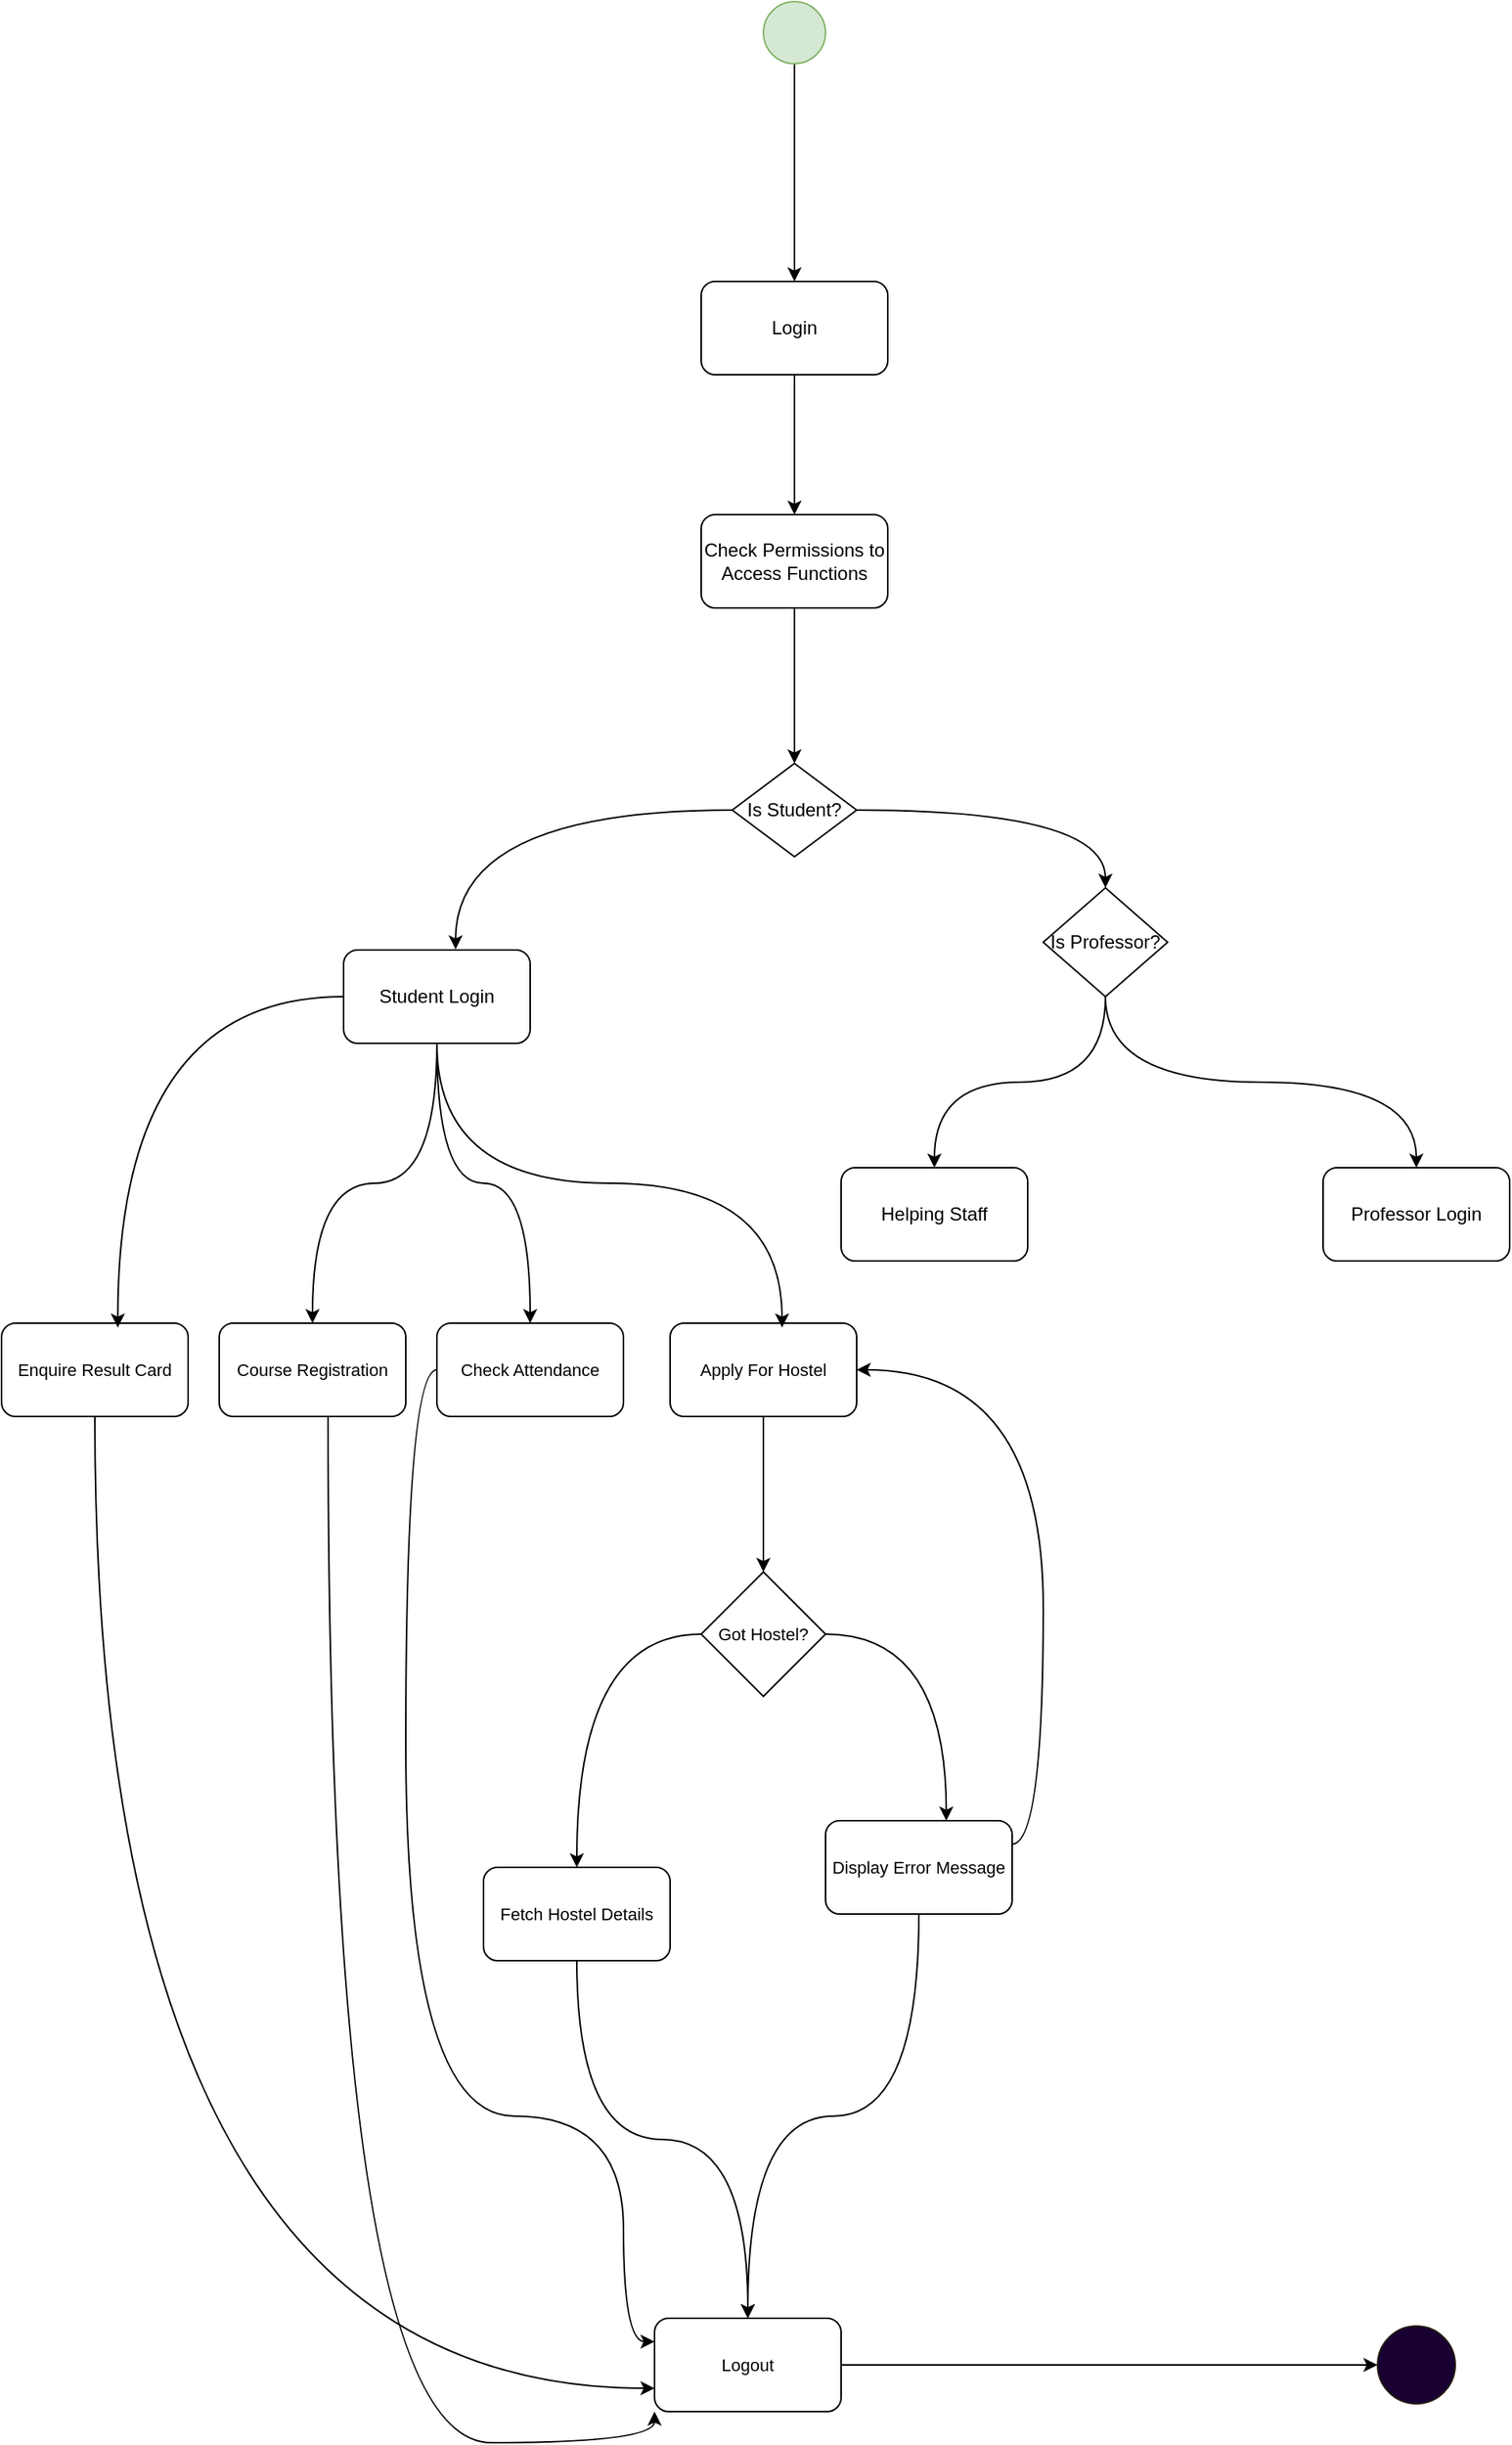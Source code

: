 <mxfile version="24.2.1" type="github">
  <diagram name="Page-1" id="S35oyvxYCTcrf-Jl6dqN">
    <mxGraphModel dx="3987" dy="1391" grid="1" gridSize="10" guides="1" tooltips="1" connect="1" arrows="1" fold="1" page="1" pageScale="1" pageWidth="1654" pageHeight="2336" math="0" shadow="0">
      <root>
        <mxCell id="0" />
        <mxCell id="1" parent="0" />
        <mxCell id="_viFDSnOTdIF5Sb5eLRP-4" style="edgeStyle=orthogonalEdgeStyle;rounded=0;orthogonalLoop=1;jettySize=auto;html=1;exitX=0.5;exitY=1;exitDx=0;exitDy=0;exitPerimeter=0;entryX=0.5;entryY=0;entryDx=0;entryDy=0;" edge="1" parent="1" source="_viFDSnOTdIF5Sb5eLRP-1" target="_viFDSnOTdIF5Sb5eLRP-5">
          <mxGeometry relative="1" as="geometry">
            <mxPoint x="460" y="240" as="targetPoint" />
          </mxGeometry>
        </mxCell>
        <mxCell id="_viFDSnOTdIF5Sb5eLRP-1" value="" style="verticalLabelPosition=bottom;verticalAlign=top;html=1;shape=mxgraph.flowchart.on-page_reference;fillColor=#d5e8d4;strokeColor=#82b366;" vertex="1" parent="1">
          <mxGeometry x="440" y="70" width="40" height="40" as="geometry" />
        </mxCell>
        <mxCell id="_viFDSnOTdIF5Sb5eLRP-33" style="edgeStyle=orthogonalEdgeStyle;curved=1;rounded=0;orthogonalLoop=1;jettySize=auto;html=1;exitX=0.5;exitY=1;exitDx=0;exitDy=0;strokeColor=default;align=center;verticalAlign=middle;fontFamily=Helvetica;fontSize=11;fontColor=default;labelBackgroundColor=default;endArrow=classic;" edge="1" parent="1" source="_viFDSnOTdIF5Sb5eLRP-5" target="_viFDSnOTdIF5Sb5eLRP-7">
          <mxGeometry relative="1" as="geometry" />
        </mxCell>
        <mxCell id="_viFDSnOTdIF5Sb5eLRP-5" value="Login" style="rounded=1;whiteSpace=wrap;html=1;" vertex="1" parent="1">
          <mxGeometry x="400" y="250" width="120" height="60" as="geometry" />
        </mxCell>
        <mxCell id="_viFDSnOTdIF5Sb5eLRP-14" style="edgeStyle=orthogonalEdgeStyle;rounded=0;orthogonalLoop=1;jettySize=auto;html=1;entryX=0.5;entryY=0;entryDx=0;entryDy=0;" edge="1" parent="1" source="_viFDSnOTdIF5Sb5eLRP-7" target="_viFDSnOTdIF5Sb5eLRP-9">
          <mxGeometry relative="1" as="geometry" />
        </mxCell>
        <mxCell id="_viFDSnOTdIF5Sb5eLRP-7" value="Check Permissions to Access Functions" style="rounded=1;whiteSpace=wrap;html=1;" vertex="1" parent="1">
          <mxGeometry x="400" y="400" width="120" height="60" as="geometry" />
        </mxCell>
        <mxCell id="_viFDSnOTdIF5Sb5eLRP-16" style="edgeStyle=orthogonalEdgeStyle;curved=1;rounded=0;orthogonalLoop=1;jettySize=auto;html=1;exitX=1;exitY=0.5;exitDx=0;exitDy=0;strokeColor=default;align=center;verticalAlign=middle;fontFamily=Helvetica;fontSize=11;fontColor=default;labelBackgroundColor=default;endArrow=classic;" edge="1" parent="1" source="_viFDSnOTdIF5Sb5eLRP-9" target="_viFDSnOTdIF5Sb5eLRP-13">
          <mxGeometry relative="1" as="geometry" />
        </mxCell>
        <mxCell id="_viFDSnOTdIF5Sb5eLRP-9" value="Is Student?" style="rhombus;whiteSpace=wrap;html=1;" vertex="1" parent="1">
          <mxGeometry x="420" y="560" width="80" height="60" as="geometry" />
        </mxCell>
        <mxCell id="_viFDSnOTdIF5Sb5eLRP-30" style="edgeStyle=orthogonalEdgeStyle;curved=1;rounded=0;orthogonalLoop=1;jettySize=auto;html=1;exitX=0.5;exitY=1;exitDx=0;exitDy=0;entryX=0.5;entryY=0;entryDx=0;entryDy=0;strokeColor=default;align=center;verticalAlign=middle;fontFamily=Helvetica;fontSize=11;fontColor=default;labelBackgroundColor=default;endArrow=classic;" edge="1" parent="1" source="_viFDSnOTdIF5Sb5eLRP-10" target="_viFDSnOTdIF5Sb5eLRP-21">
          <mxGeometry relative="1" as="geometry" />
        </mxCell>
        <mxCell id="_viFDSnOTdIF5Sb5eLRP-31" style="edgeStyle=orthogonalEdgeStyle;curved=1;rounded=0;orthogonalLoop=1;jettySize=auto;html=1;exitX=0.5;exitY=1;exitDx=0;exitDy=0;entryX=0.5;entryY=0;entryDx=0;entryDy=0;strokeColor=default;align=center;verticalAlign=middle;fontFamily=Helvetica;fontSize=11;fontColor=default;labelBackgroundColor=default;endArrow=classic;" edge="1" parent="1" source="_viFDSnOTdIF5Sb5eLRP-10" target="_viFDSnOTdIF5Sb5eLRP-20">
          <mxGeometry relative="1" as="geometry" />
        </mxCell>
        <mxCell id="_viFDSnOTdIF5Sb5eLRP-10" value="Student Login" style="rounded=1;whiteSpace=wrap;html=1;" vertex="1" parent="1">
          <mxGeometry x="170" y="680" width="120" height="60" as="geometry" />
        </mxCell>
        <mxCell id="_viFDSnOTdIF5Sb5eLRP-11" value="Professor Login" style="rounded=1;whiteSpace=wrap;html=1;" vertex="1" parent="1">
          <mxGeometry x="800" y="820" width="120" height="60" as="geometry" />
        </mxCell>
        <mxCell id="_viFDSnOTdIF5Sb5eLRP-12" value="Helping Staff" style="rounded=1;whiteSpace=wrap;html=1;" vertex="1" parent="1">
          <mxGeometry x="490" y="820" width="120" height="60" as="geometry" />
        </mxCell>
        <mxCell id="_viFDSnOTdIF5Sb5eLRP-17" style="edgeStyle=orthogonalEdgeStyle;curved=1;rounded=0;orthogonalLoop=1;jettySize=auto;html=1;exitX=0.5;exitY=1;exitDx=0;exitDy=0;strokeColor=default;align=center;verticalAlign=middle;fontFamily=Helvetica;fontSize=11;fontColor=default;labelBackgroundColor=default;endArrow=classic;" edge="1" parent="1" source="_viFDSnOTdIF5Sb5eLRP-13" target="_viFDSnOTdIF5Sb5eLRP-12">
          <mxGeometry relative="1" as="geometry" />
        </mxCell>
        <mxCell id="_viFDSnOTdIF5Sb5eLRP-18" style="edgeStyle=orthogonalEdgeStyle;curved=1;rounded=0;orthogonalLoop=1;jettySize=auto;html=1;exitX=0.5;exitY=1;exitDx=0;exitDy=0;entryX=0.5;entryY=0;entryDx=0;entryDy=0;strokeColor=default;align=center;verticalAlign=middle;fontFamily=Helvetica;fontSize=11;fontColor=default;labelBackgroundColor=default;endArrow=classic;" edge="1" parent="1" source="_viFDSnOTdIF5Sb5eLRP-13" target="_viFDSnOTdIF5Sb5eLRP-11">
          <mxGeometry relative="1" as="geometry" />
        </mxCell>
        <mxCell id="_viFDSnOTdIF5Sb5eLRP-13" value="Is Professor?" style="rhombus;whiteSpace=wrap;html=1;" vertex="1" parent="1">
          <mxGeometry x="620" y="640" width="80" height="70" as="geometry" />
        </mxCell>
        <mxCell id="_viFDSnOTdIF5Sb5eLRP-15" style="edgeStyle=orthogonalEdgeStyle;rounded=0;orthogonalLoop=1;jettySize=auto;html=1;entryX=0.6;entryY=-0.007;entryDx=0;entryDy=0;entryPerimeter=0;curved=1;" edge="1" parent="1" source="_viFDSnOTdIF5Sb5eLRP-9" target="_viFDSnOTdIF5Sb5eLRP-10">
          <mxGeometry relative="1" as="geometry" />
        </mxCell>
        <mxCell id="_viFDSnOTdIF5Sb5eLRP-39" style="edgeStyle=orthogonalEdgeStyle;curved=1;rounded=0;orthogonalLoop=1;jettySize=auto;html=1;exitX=0.5;exitY=1;exitDx=0;exitDy=0;entryX=0;entryY=0.75;entryDx=0;entryDy=0;strokeColor=default;align=center;verticalAlign=middle;fontFamily=Helvetica;fontSize=11;fontColor=default;labelBackgroundColor=default;endArrow=classic;" edge="1" parent="1" source="_viFDSnOTdIF5Sb5eLRP-19" target="_viFDSnOTdIF5Sb5eLRP-34">
          <mxGeometry relative="1" as="geometry" />
        </mxCell>
        <mxCell id="_viFDSnOTdIF5Sb5eLRP-19" value="Enquire Result Card" style="rounded=1;whiteSpace=wrap;html=1;fontFamily=Helvetica;fontSize=11;fontColor=default;labelBackgroundColor=default;" vertex="1" parent="1">
          <mxGeometry x="-50" y="920" width="120" height="60" as="geometry" />
        </mxCell>
        <mxCell id="_viFDSnOTdIF5Sb5eLRP-41" style="edgeStyle=orthogonalEdgeStyle;curved=1;rounded=0;orthogonalLoop=1;jettySize=auto;html=1;entryX=0;entryY=0.25;entryDx=0;entryDy=0;strokeColor=default;align=center;verticalAlign=middle;fontFamily=Helvetica;fontSize=11;fontColor=default;labelBackgroundColor=default;endArrow=classic;" edge="1" parent="1" source="_viFDSnOTdIF5Sb5eLRP-20" target="_viFDSnOTdIF5Sb5eLRP-34">
          <mxGeometry relative="1" as="geometry">
            <Array as="points">
              <mxPoint x="210" y="950" />
              <mxPoint x="210" y="1430" />
              <mxPoint x="350" y="1430" />
              <mxPoint x="350" y="1575" />
            </Array>
          </mxGeometry>
        </mxCell>
        <mxCell id="_viFDSnOTdIF5Sb5eLRP-20" value="Check Attendance" style="rounded=1;whiteSpace=wrap;html=1;fontFamily=Helvetica;fontSize=11;fontColor=default;labelBackgroundColor=default;" vertex="1" parent="1">
          <mxGeometry x="230" y="920" width="120" height="60" as="geometry" />
        </mxCell>
        <mxCell id="_viFDSnOTdIF5Sb5eLRP-40" style="edgeStyle=orthogonalEdgeStyle;curved=1;rounded=0;orthogonalLoop=1;jettySize=auto;html=1;entryX=0;entryY=1;entryDx=0;entryDy=0;strokeColor=default;align=center;verticalAlign=middle;fontFamily=Helvetica;fontSize=11;fontColor=default;labelBackgroundColor=default;endArrow=classic;" edge="1" parent="1" source="_viFDSnOTdIF5Sb5eLRP-21" target="_viFDSnOTdIF5Sb5eLRP-34">
          <mxGeometry relative="1" as="geometry">
            <Array as="points">
              <mxPoint x="160" y="1640" />
              <mxPoint x="370" y="1640" />
            </Array>
          </mxGeometry>
        </mxCell>
        <mxCell id="_viFDSnOTdIF5Sb5eLRP-21" value="Course Registration" style="rounded=1;whiteSpace=wrap;html=1;fontFamily=Helvetica;fontSize=11;fontColor=default;labelBackgroundColor=default;" vertex="1" parent="1">
          <mxGeometry x="90" y="920" width="120" height="60" as="geometry" />
        </mxCell>
        <mxCell id="_viFDSnOTdIF5Sb5eLRP-28" style="edgeStyle=orthogonalEdgeStyle;curved=1;rounded=0;orthogonalLoop=1;jettySize=auto;html=1;exitX=0.5;exitY=1;exitDx=0;exitDy=0;entryX=0.5;entryY=0;entryDx=0;entryDy=0;strokeColor=default;align=center;verticalAlign=middle;fontFamily=Helvetica;fontSize=11;fontColor=default;labelBackgroundColor=default;endArrow=classic;" edge="1" parent="1" source="_viFDSnOTdIF5Sb5eLRP-22" target="_viFDSnOTdIF5Sb5eLRP-23">
          <mxGeometry relative="1" as="geometry" />
        </mxCell>
        <mxCell id="_viFDSnOTdIF5Sb5eLRP-22" value="Apply For Hostel" style="rounded=1;whiteSpace=wrap;html=1;fontFamily=Helvetica;fontSize=11;fontColor=default;labelBackgroundColor=default;" vertex="1" parent="1">
          <mxGeometry x="380" y="920" width="120" height="60" as="geometry" />
        </mxCell>
        <mxCell id="_viFDSnOTdIF5Sb5eLRP-26" style="edgeStyle=orthogonalEdgeStyle;curved=1;rounded=0;orthogonalLoop=1;jettySize=auto;html=1;exitX=0;exitY=0.5;exitDx=0;exitDy=0;strokeColor=default;align=center;verticalAlign=middle;fontFamily=Helvetica;fontSize=11;fontColor=default;labelBackgroundColor=default;endArrow=classic;" edge="1" parent="1" source="_viFDSnOTdIF5Sb5eLRP-23" target="_viFDSnOTdIF5Sb5eLRP-24">
          <mxGeometry relative="1" as="geometry" />
        </mxCell>
        <mxCell id="_viFDSnOTdIF5Sb5eLRP-23" value="Got Hostel?" style="rhombus;whiteSpace=wrap;html=1;fontFamily=Helvetica;fontSize=11;fontColor=default;labelBackgroundColor=default;" vertex="1" parent="1">
          <mxGeometry x="400" y="1080" width="80" height="80" as="geometry" />
        </mxCell>
        <mxCell id="_viFDSnOTdIF5Sb5eLRP-36" style="edgeStyle=orthogonalEdgeStyle;curved=1;rounded=0;orthogonalLoop=1;jettySize=auto;html=1;exitX=0.5;exitY=1;exitDx=0;exitDy=0;entryX=0.5;entryY=0;entryDx=0;entryDy=0;strokeColor=default;align=center;verticalAlign=middle;fontFamily=Helvetica;fontSize=11;fontColor=default;labelBackgroundColor=default;endArrow=classic;" edge="1" parent="1" source="_viFDSnOTdIF5Sb5eLRP-24" target="_viFDSnOTdIF5Sb5eLRP-34">
          <mxGeometry relative="1" as="geometry" />
        </mxCell>
        <mxCell id="_viFDSnOTdIF5Sb5eLRP-24" value="Fetch Hostel Details" style="rounded=1;whiteSpace=wrap;html=1;fontFamily=Helvetica;fontSize=11;fontColor=default;labelBackgroundColor=default;" vertex="1" parent="1">
          <mxGeometry x="260" y="1270" width="120" height="60" as="geometry" />
        </mxCell>
        <mxCell id="_viFDSnOTdIF5Sb5eLRP-37" style="edgeStyle=orthogonalEdgeStyle;curved=1;rounded=0;orthogonalLoop=1;jettySize=auto;html=1;entryX=1;entryY=0.5;entryDx=0;entryDy=0;strokeColor=default;align=center;verticalAlign=middle;fontFamily=Helvetica;fontSize=11;fontColor=default;labelBackgroundColor=default;endArrow=classic;exitX=1;exitY=0.25;exitDx=0;exitDy=0;" edge="1" parent="1" source="_viFDSnOTdIF5Sb5eLRP-25" target="_viFDSnOTdIF5Sb5eLRP-22">
          <mxGeometry relative="1" as="geometry" />
        </mxCell>
        <mxCell id="_viFDSnOTdIF5Sb5eLRP-38" style="edgeStyle=orthogonalEdgeStyle;curved=1;rounded=0;orthogonalLoop=1;jettySize=auto;html=1;entryX=0.5;entryY=0;entryDx=0;entryDy=0;strokeColor=default;align=center;verticalAlign=middle;fontFamily=Helvetica;fontSize=11;fontColor=default;labelBackgroundColor=default;endArrow=classic;" edge="1" parent="1" source="_viFDSnOTdIF5Sb5eLRP-25" target="_viFDSnOTdIF5Sb5eLRP-34">
          <mxGeometry relative="1" as="geometry" />
        </mxCell>
        <mxCell id="_viFDSnOTdIF5Sb5eLRP-25" value="Display Error Message" style="rounded=1;whiteSpace=wrap;html=1;fontFamily=Helvetica;fontSize=11;fontColor=default;labelBackgroundColor=default;" vertex="1" parent="1">
          <mxGeometry x="480" y="1240" width="120" height="60" as="geometry" />
        </mxCell>
        <mxCell id="_viFDSnOTdIF5Sb5eLRP-27" style="edgeStyle=orthogonalEdgeStyle;curved=1;rounded=0;orthogonalLoop=1;jettySize=auto;html=1;exitX=1;exitY=0.5;exitDx=0;exitDy=0;entryX=0.647;entryY=0;entryDx=0;entryDy=0;entryPerimeter=0;strokeColor=default;align=center;verticalAlign=middle;fontFamily=Helvetica;fontSize=11;fontColor=default;labelBackgroundColor=default;endArrow=classic;" edge="1" parent="1" source="_viFDSnOTdIF5Sb5eLRP-23" target="_viFDSnOTdIF5Sb5eLRP-25">
          <mxGeometry relative="1" as="geometry" />
        </mxCell>
        <mxCell id="_viFDSnOTdIF5Sb5eLRP-29" style="edgeStyle=orthogonalEdgeStyle;curved=1;rounded=0;orthogonalLoop=1;jettySize=auto;html=1;entryX=0.623;entryY=0.047;entryDx=0;entryDy=0;entryPerimeter=0;strokeColor=default;align=center;verticalAlign=middle;fontFamily=Helvetica;fontSize=11;fontColor=default;labelBackgroundColor=default;endArrow=classic;" edge="1" parent="1" source="_viFDSnOTdIF5Sb5eLRP-10" target="_viFDSnOTdIF5Sb5eLRP-19">
          <mxGeometry relative="1" as="geometry" />
        </mxCell>
        <mxCell id="_viFDSnOTdIF5Sb5eLRP-32" style="edgeStyle=orthogonalEdgeStyle;curved=1;rounded=0;orthogonalLoop=1;jettySize=auto;html=1;exitX=0.5;exitY=1;exitDx=0;exitDy=0;entryX=0.6;entryY=0.047;entryDx=0;entryDy=0;entryPerimeter=0;strokeColor=default;align=center;verticalAlign=middle;fontFamily=Helvetica;fontSize=11;fontColor=default;labelBackgroundColor=default;endArrow=classic;" edge="1" parent="1" source="_viFDSnOTdIF5Sb5eLRP-10" target="_viFDSnOTdIF5Sb5eLRP-22">
          <mxGeometry relative="1" as="geometry" />
        </mxCell>
        <mxCell id="_viFDSnOTdIF5Sb5eLRP-42" style="edgeStyle=orthogonalEdgeStyle;curved=1;rounded=0;orthogonalLoop=1;jettySize=auto;html=1;exitX=1;exitY=0.5;exitDx=0;exitDy=0;strokeColor=default;align=center;verticalAlign=middle;fontFamily=Helvetica;fontSize=11;fontColor=default;labelBackgroundColor=default;endArrow=classic;" edge="1" parent="1" source="_viFDSnOTdIF5Sb5eLRP-34" target="_viFDSnOTdIF5Sb5eLRP-35">
          <mxGeometry relative="1" as="geometry" />
        </mxCell>
        <mxCell id="_viFDSnOTdIF5Sb5eLRP-34" value="Logout" style="rounded=1;whiteSpace=wrap;html=1;fontFamily=Helvetica;fontSize=11;fontColor=default;labelBackgroundColor=default;" vertex="1" parent="1">
          <mxGeometry x="370" y="1560" width="120" height="60" as="geometry" />
        </mxCell>
        <mxCell id="_viFDSnOTdIF5Sb5eLRP-35" value="" style="ellipse;whiteSpace=wrap;html=1;aspect=fixed;fontFamily=Helvetica;fontSize=11;fontColor=default;labelBackgroundColor=default;strokeColor=#241E0E;fillColor=#190033;" vertex="1" parent="1">
          <mxGeometry x="835" y="1565" width="50" height="50" as="geometry" />
        </mxCell>
      </root>
    </mxGraphModel>
  </diagram>
</mxfile>

